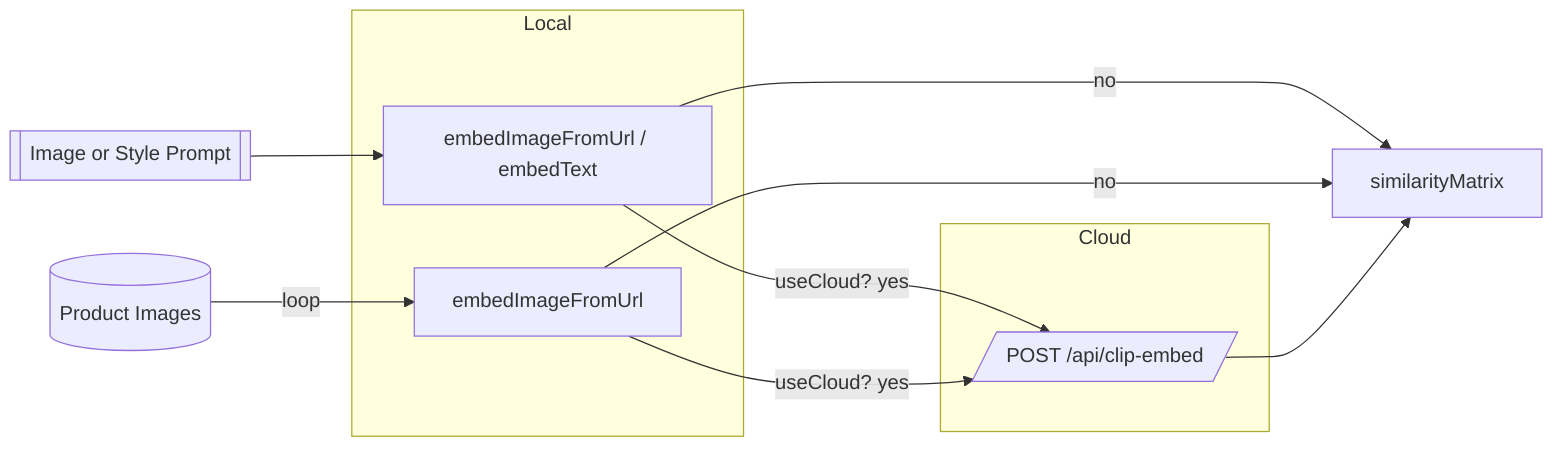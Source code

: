 flowchart LR
  UserInput[[Image or Style Prompt]] --> Q(QueryEmbed)
  Products[(Product Images)] -->|loop| P[Embed Each Image]
  subgraph Local
    Q[embedImageFromUrl / embedText]
    P[embedImageFromUrl]
  end
  subgraph Cloud
    CE[/POST /api/clip-embed/]
  end
  Q -->|useCloud? yes| CE
  P -->|useCloud? yes| CE
  Q -->|no| Results[similarityMatrix]
  P -->|no| Results
  CE --> Results